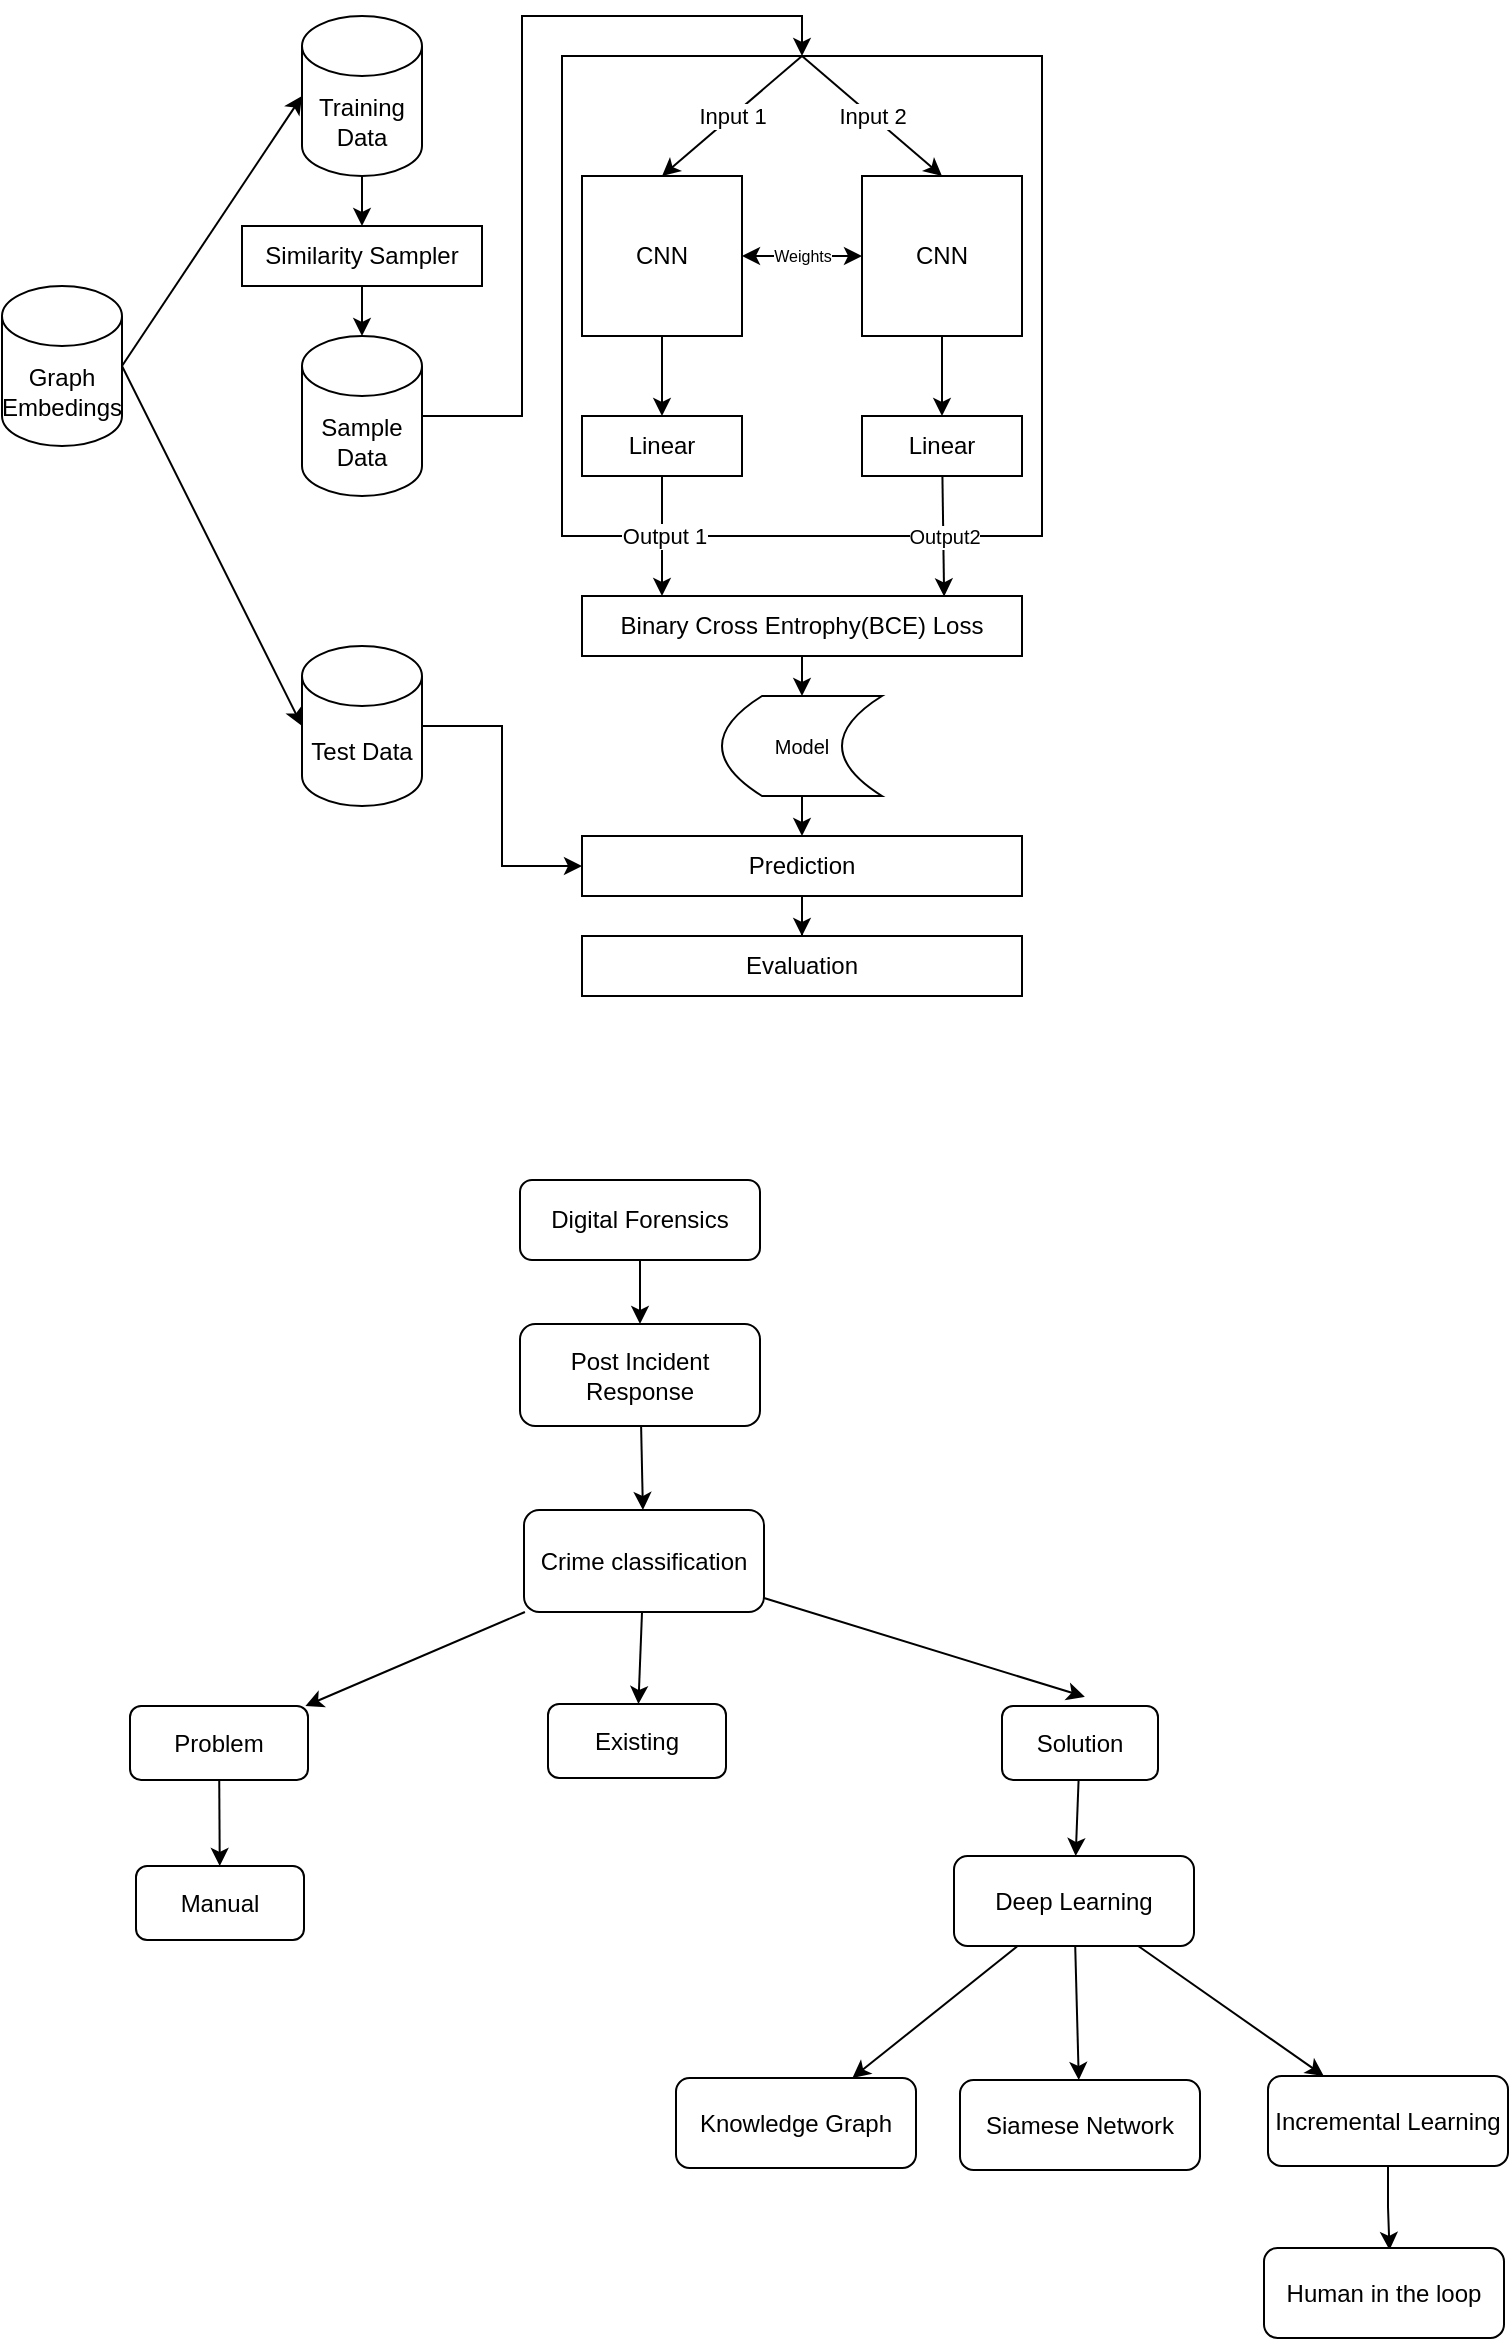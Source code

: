 <mxfile version="14.6.13" type="device"><diagram id="0jvT-e9EUaEum2aLcXPQ" name="Page-1"><mxGraphModel dx="2610" dy="2143" grid="0" gridSize="10" guides="0" tooltips="0" connect="0" arrows="1" fold="1" page="0" pageScale="1" pageWidth="850" pageHeight="1100" math="0" shadow="0"><root><mxCell id="0"/><mxCell id="1" parent="0"/><mxCell id="9_3_k8sSLZMOCJXoKVio-27" style="edgeStyle=none;rounded=0;orthogonalLoop=1;jettySize=auto;html=1;" parent="1" source="9_3_k8sSLZMOCJXoKVio-1" target="9_3_k8sSLZMOCJXoKVio-25" edge="1"><mxGeometry relative="1" as="geometry"/></mxCell><mxCell id="9_3_k8sSLZMOCJXoKVio-1" value="Digital Forensics" style="rounded=1;whiteSpace=wrap;html=1;" parent="1" vertex="1"><mxGeometry x="-228" y="-130" width="120" height="40" as="geometry"/></mxCell><mxCell id="9_3_k8sSLZMOCJXoKVio-18" style="edgeStyle=none;rounded=0;orthogonalLoop=1;jettySize=auto;html=1;entryX=0.531;entryY=-0.124;entryDx=0;entryDy=0;entryPerimeter=0;" parent="1" source="9_3_k8sSLZMOCJXoKVio-2" target="9_3_k8sSLZMOCJXoKVio-4" edge="1"><mxGeometry relative="1" as="geometry"/></mxCell><mxCell id="9_3_k8sSLZMOCJXoKVio-20" style="edgeStyle=none;rounded=0;orthogonalLoop=1;jettySize=auto;html=1;" parent="1" source="9_3_k8sSLZMOCJXoKVio-2" target="9_3_k8sSLZMOCJXoKVio-6" edge="1"><mxGeometry relative="1" as="geometry"/></mxCell><mxCell id="9_3_k8sSLZMOCJXoKVio-2" value="Crime classification" style="rounded=1;whiteSpace=wrap;html=1;" parent="1" vertex="1"><mxGeometry x="-226" y="35" width="120" height="51" as="geometry"/></mxCell><mxCell id="9_3_k8sSLZMOCJXoKVio-3" value="Knowledge Graph" style="rounded=1;whiteSpace=wrap;html=1;" parent="1" vertex="1"><mxGeometry x="-150" y="319" width="120" height="45" as="geometry"/></mxCell><mxCell id="9_3_k8sSLZMOCJXoKVio-16" style="edgeStyle=none;rounded=0;orthogonalLoop=1;jettySize=auto;html=1;" parent="1" source="9_3_k8sSLZMOCJXoKVio-4" target="9_3_k8sSLZMOCJXoKVio-8" edge="1"><mxGeometry relative="1" as="geometry"/></mxCell><mxCell id="9_3_k8sSLZMOCJXoKVio-4" value="Solution" style="rounded=1;whiteSpace=wrap;html=1;" parent="1" vertex="1"><mxGeometry x="13" y="133" width="78" height="37" as="geometry"/></mxCell><mxCell id="9_3_k8sSLZMOCJXoKVio-5" value="Manual" style="rounded=1;whiteSpace=wrap;html=1;" parent="1" vertex="1"><mxGeometry x="-420" y="213" width="84" height="37" as="geometry"/></mxCell><mxCell id="9_3_k8sSLZMOCJXoKVio-21" style="edgeStyle=none;rounded=0;orthogonalLoop=1;jettySize=auto;html=1;" parent="1" source="9_3_k8sSLZMOCJXoKVio-2" target="9_3_k8sSLZMOCJXoKVio-7" edge="1"><mxGeometry relative="1" as="geometry"/></mxCell><mxCell id="9_3_k8sSLZMOCJXoKVio-22" style="edgeStyle=none;rounded=0;orthogonalLoop=1;jettySize=auto;html=1;" parent="1" source="9_3_k8sSLZMOCJXoKVio-6" target="9_3_k8sSLZMOCJXoKVio-5" edge="1"><mxGeometry relative="1" as="geometry"/></mxCell><mxCell id="9_3_k8sSLZMOCJXoKVio-6" value="Problem" style="rounded=1;whiteSpace=wrap;html=1;" parent="1" vertex="1"><mxGeometry x="-423" y="133" width="89" height="37" as="geometry"/></mxCell><mxCell id="9_3_k8sSLZMOCJXoKVio-7" value="Existing" style="rounded=1;whiteSpace=wrap;html=1;" parent="1" vertex="1"><mxGeometry x="-214" y="132" width="89" height="37" as="geometry"/></mxCell><mxCell id="9_3_k8sSLZMOCJXoKVio-13" style="rounded=0;orthogonalLoop=1;jettySize=auto;html=1;" parent="1" source="9_3_k8sSLZMOCJXoKVio-8" target="9_3_k8sSLZMOCJXoKVio-10" edge="1"><mxGeometry relative="1" as="geometry"/></mxCell><mxCell id="9_3_k8sSLZMOCJXoKVio-14" style="edgeStyle=none;rounded=0;orthogonalLoop=1;jettySize=auto;html=1;" parent="1" source="9_3_k8sSLZMOCJXoKVio-8" target="9_3_k8sSLZMOCJXoKVio-9" edge="1"><mxGeometry relative="1" as="geometry"/></mxCell><mxCell id="9_3_k8sSLZMOCJXoKVio-15" style="edgeStyle=none;rounded=0;orthogonalLoop=1;jettySize=auto;html=1;" parent="1" source="9_3_k8sSLZMOCJXoKVio-8" target="9_3_k8sSLZMOCJXoKVio-3" edge="1"><mxGeometry relative="1" as="geometry"/></mxCell><mxCell id="9_3_k8sSLZMOCJXoKVio-8" value="Deep Learning" style="rounded=1;whiteSpace=wrap;html=1;" parent="1" vertex="1"><mxGeometry x="-11" y="208" width="120" height="45" as="geometry"/></mxCell><mxCell id="9_3_k8sSLZMOCJXoKVio-9" value="Siamese Network" style="rounded=1;whiteSpace=wrap;html=1;" parent="1" vertex="1"><mxGeometry x="-8" y="320" width="120" height="45" as="geometry"/></mxCell><mxCell id="9_3_k8sSLZMOCJXoKVio-12" style="edgeStyle=orthogonalEdgeStyle;rounded=0;orthogonalLoop=1;jettySize=auto;html=1;entryX=0.523;entryY=0.022;entryDx=0;entryDy=0;entryPerimeter=0;" parent="1" source="9_3_k8sSLZMOCJXoKVio-10" target="9_3_k8sSLZMOCJXoKVio-11" edge="1"><mxGeometry relative="1" as="geometry"/></mxCell><mxCell id="9_3_k8sSLZMOCJXoKVio-10" value="Incremental Learning" style="rounded=1;whiteSpace=wrap;html=1;" parent="1" vertex="1"><mxGeometry x="146" y="318" width="120" height="45" as="geometry"/></mxCell><mxCell id="9_3_k8sSLZMOCJXoKVio-11" value="Human in the loop" style="rounded=1;whiteSpace=wrap;html=1;" parent="1" vertex="1"><mxGeometry x="144" y="404" width="120" height="45" as="geometry"/></mxCell><mxCell id="9_3_k8sSLZMOCJXoKVio-26" style="edgeStyle=none;rounded=0;orthogonalLoop=1;jettySize=auto;html=1;" parent="1" source="9_3_k8sSLZMOCJXoKVio-25" target="9_3_k8sSLZMOCJXoKVio-2" edge="1"><mxGeometry relative="1" as="geometry"/></mxCell><mxCell id="9_3_k8sSLZMOCJXoKVio-25" value="Post Incident Response" style="rounded=1;whiteSpace=wrap;html=1;" parent="1" vertex="1"><mxGeometry x="-228" y="-58" width="120" height="51" as="geometry"/></mxCell><mxCell id="gN9d6ZW1WKlUmRPp1QO9-1" style="edgeStyle=orthogonalEdgeStyle;rounded=0;orthogonalLoop=1;jettySize=auto;html=1;" edge="1" parent="1" source="gN9d6ZW1WKlUmRPp1QO9-2" target="gN9d6ZW1WKlUmRPp1QO9-25"><mxGeometry relative="1" as="geometry"/></mxCell><mxCell id="gN9d6ZW1WKlUmRPp1QO9-2" value="Training Data" style="shape=cylinder3;whiteSpace=wrap;html=1;boundedLbl=1;backgroundOutline=1;size=15;" vertex="1" parent="1"><mxGeometry x="-337" y="-712" width="60" height="80" as="geometry"/></mxCell><mxCell id="gN9d6ZW1WKlUmRPp1QO9-3" style="edgeStyle=orthogonalEdgeStyle;rounded=0;orthogonalLoop=1;jettySize=auto;html=1;entryX=0;entryY=0.5;entryDx=0;entryDy=0;" edge="1" parent="1" source="gN9d6ZW1WKlUmRPp1QO9-4" target="gN9d6ZW1WKlUmRPp1QO9-22"><mxGeometry relative="1" as="geometry"/></mxCell><mxCell id="gN9d6ZW1WKlUmRPp1QO9-4" value="Test Data" style="shape=cylinder3;whiteSpace=wrap;html=1;boundedLbl=1;backgroundOutline=1;size=15;" vertex="1" parent="1"><mxGeometry x="-337" y="-397" width="60" height="80" as="geometry"/></mxCell><mxCell id="gN9d6ZW1WKlUmRPp1QO9-5" style="rounded=0;orthogonalLoop=1;jettySize=auto;html=1;entryX=0;entryY=0.5;entryDx=0;entryDy=0;entryPerimeter=0;fontSize=8;startArrow=none;startFill=0;exitX=1;exitY=0.5;exitDx=0;exitDy=0;exitPerimeter=0;" edge="1" parent="1" source="gN9d6ZW1WKlUmRPp1QO9-7" target="gN9d6ZW1WKlUmRPp1QO9-2"><mxGeometry relative="1" as="geometry"/></mxCell><mxCell id="gN9d6ZW1WKlUmRPp1QO9-6" style="edgeStyle=none;rounded=0;orthogonalLoop=1;jettySize=auto;html=1;exitX=1;exitY=0.5;exitDx=0;exitDy=0;exitPerimeter=0;entryX=0;entryY=0.5;entryDx=0;entryDy=0;entryPerimeter=0;fontSize=8;startArrow=none;startFill=0;" edge="1" parent="1" source="gN9d6ZW1WKlUmRPp1QO9-7" target="gN9d6ZW1WKlUmRPp1QO9-4"><mxGeometry relative="1" as="geometry"/></mxCell><mxCell id="gN9d6ZW1WKlUmRPp1QO9-7" value="Graph Embedings" style="shape=cylinder3;whiteSpace=wrap;html=1;boundedLbl=1;backgroundOutline=1;size=15;" vertex="1" parent="1"><mxGeometry x="-487" y="-577" width="60" height="80" as="geometry"/></mxCell><mxCell id="gN9d6ZW1WKlUmRPp1QO9-8" style="edgeStyle=orthogonalEdgeStyle;rounded=0;orthogonalLoop=1;jettySize=auto;html=1;entryX=0.5;entryY=0;entryDx=0;entryDy=0;fontSize=8;startArrow=none;startFill=0;" edge="1" parent="1" source="gN9d6ZW1WKlUmRPp1QO9-9" target="gN9d6ZW1WKlUmRPp1QO9-10"><mxGeometry relative="1" as="geometry"><Array as="points"><mxPoint x="-227" y="-512"/><mxPoint x="-227" y="-712"/><mxPoint x="-87" y="-712"/></Array></mxGeometry></mxCell><mxCell id="gN9d6ZW1WKlUmRPp1QO9-9" value="Sample Data" style="shape=cylinder3;whiteSpace=wrap;html=1;boundedLbl=1;backgroundOutline=1;size=15;" vertex="1" parent="1"><mxGeometry x="-337" y="-552" width="60" height="80" as="geometry"/></mxCell><mxCell id="gN9d6ZW1WKlUmRPp1QO9-10" value="" style="whiteSpace=wrap;html=1;aspect=fixed;" vertex="1" parent="1"><mxGeometry x="-207" y="-692" width="240" height="240" as="geometry"/></mxCell><mxCell id="gN9d6ZW1WKlUmRPp1QO9-11" style="edgeStyle=orthogonalEdgeStyle;rounded=0;orthogonalLoop=1;jettySize=auto;html=1;entryX=0.5;entryY=0;entryDx=0;entryDy=0;" edge="1" parent="1" source="gN9d6ZW1WKlUmRPp1QO9-14" target="gN9d6ZW1WKlUmRPp1QO9-18"><mxGeometry relative="1" as="geometry"/></mxCell><mxCell id="gN9d6ZW1WKlUmRPp1QO9-12" style="edgeStyle=none;rounded=0;orthogonalLoop=1;jettySize=auto;html=1;startArrow=classic;startFill=1;" edge="1" parent="1" source="gN9d6ZW1WKlUmRPp1QO9-14" target="gN9d6ZW1WKlUmRPp1QO9-16"><mxGeometry relative="1" as="geometry"/></mxCell><mxCell id="gN9d6ZW1WKlUmRPp1QO9-13" value="Weights" style="edgeLabel;html=1;align=center;verticalAlign=middle;resizable=0;points=[];fontSize=8;" vertex="1" connectable="0" parent="gN9d6ZW1WKlUmRPp1QO9-12"><mxGeometry x="0.255" y="-1" relative="1" as="geometry"><mxPoint x="-8" y="-1" as="offset"/></mxGeometry></mxCell><mxCell id="gN9d6ZW1WKlUmRPp1QO9-14" value="CNN" style="whiteSpace=wrap;html=1;aspect=fixed;" vertex="1" parent="1"><mxGeometry x="-197" y="-632" width="80" height="80" as="geometry"/></mxCell><mxCell id="gN9d6ZW1WKlUmRPp1QO9-15" style="edgeStyle=none;rounded=0;orthogonalLoop=1;jettySize=auto;html=1;entryX=0.5;entryY=0;entryDx=0;entryDy=0;fontSize=8;startArrow=none;startFill=0;" edge="1" parent="1" source="gN9d6ZW1WKlUmRPp1QO9-16" target="gN9d6ZW1WKlUmRPp1QO9-29"><mxGeometry relative="1" as="geometry"/></mxCell><mxCell id="gN9d6ZW1WKlUmRPp1QO9-16" value="CNN" style="whiteSpace=wrap;html=1;aspect=fixed;" vertex="1" parent="1"><mxGeometry x="-57" y="-632" width="80" height="80" as="geometry"/></mxCell><mxCell id="gN9d6ZW1WKlUmRPp1QO9-17" value="Output 1" style="edgeStyle=orthogonalEdgeStyle;rounded=0;orthogonalLoop=1;jettySize=auto;html=1;" edge="1" parent="1" source="gN9d6ZW1WKlUmRPp1QO9-18"><mxGeometry relative="1" as="geometry"><mxPoint x="-157" y="-422" as="targetPoint"/></mxGeometry></mxCell><mxCell id="gN9d6ZW1WKlUmRPp1QO9-18" value="Linear" style="rounded=0;whiteSpace=wrap;html=1;" vertex="1" parent="1"><mxGeometry x="-197" y="-512" width="80" height="30" as="geometry"/></mxCell><mxCell id="gN9d6ZW1WKlUmRPp1QO9-19" style="edgeStyle=none;rounded=0;orthogonalLoop=1;jettySize=auto;html=1;entryX=0.5;entryY=0;entryDx=0;entryDy=0;fontSize=8;startArrow=none;startFill=0;" edge="1" parent="1" source="gN9d6ZW1WKlUmRPp1QO9-20" target="gN9d6ZW1WKlUmRPp1QO9-31"><mxGeometry relative="1" as="geometry"/></mxCell><mxCell id="gN9d6ZW1WKlUmRPp1QO9-20" value="Binary Cross Entrophy(BCE) Loss" style="rounded=0;whiteSpace=wrap;html=1;" vertex="1" parent="1"><mxGeometry x="-197" y="-422" width="220" height="30" as="geometry"/></mxCell><mxCell id="gN9d6ZW1WKlUmRPp1QO9-21" style="edgeStyle=orthogonalEdgeStyle;rounded=0;orthogonalLoop=1;jettySize=auto;html=1;entryX=0.5;entryY=0;entryDx=0;entryDy=0;" edge="1" parent="1" source="gN9d6ZW1WKlUmRPp1QO9-22" target="gN9d6ZW1WKlUmRPp1QO9-23"><mxGeometry relative="1" as="geometry"/></mxCell><mxCell id="gN9d6ZW1WKlUmRPp1QO9-22" value="Prediction" style="rounded=0;whiteSpace=wrap;html=1;" vertex="1" parent="1"><mxGeometry x="-197" y="-302" width="220" height="30" as="geometry"/></mxCell><mxCell id="gN9d6ZW1WKlUmRPp1QO9-23" value="Evaluation" style="rounded=0;whiteSpace=wrap;html=1;" vertex="1" parent="1"><mxGeometry x="-197" y="-252" width="220" height="30" as="geometry"/></mxCell><mxCell id="gN9d6ZW1WKlUmRPp1QO9-24" style="edgeStyle=orthogonalEdgeStyle;rounded=0;orthogonalLoop=1;jettySize=auto;html=1;entryX=0.5;entryY=0;entryDx=0;entryDy=0;entryPerimeter=0;" edge="1" parent="1" source="gN9d6ZW1WKlUmRPp1QO9-25" target="gN9d6ZW1WKlUmRPp1QO9-9"><mxGeometry relative="1" as="geometry"/></mxCell><mxCell id="gN9d6ZW1WKlUmRPp1QO9-25" value="Similarity Sampler" style="rounded=0;whiteSpace=wrap;html=1;" vertex="1" parent="1"><mxGeometry x="-367" y="-607" width="120" height="30" as="geometry"/></mxCell><mxCell id="gN9d6ZW1WKlUmRPp1QO9-26" value="Input 1" style="rounded=0;orthogonalLoop=1;jettySize=auto;html=1;exitX=0.5;exitY=0;exitDx=0;exitDy=0;entryX=0.5;entryY=0;entryDx=0;entryDy=0;" edge="1" parent="1" source="gN9d6ZW1WKlUmRPp1QO9-10" target="gN9d6ZW1WKlUmRPp1QO9-14"><mxGeometry relative="1" as="geometry"/></mxCell><mxCell id="gN9d6ZW1WKlUmRPp1QO9-27" value="Input 2" style="rounded=0;orthogonalLoop=1;jettySize=auto;html=1;exitX=0.5;exitY=0;exitDx=0;exitDy=0;entryX=0.5;entryY=0;entryDx=0;entryDy=0;" edge="1" parent="1" source="gN9d6ZW1WKlUmRPp1QO9-10" target="gN9d6ZW1WKlUmRPp1QO9-16"><mxGeometry relative="1" as="geometry"><mxPoint x="-77.0" y="-682" as="sourcePoint"/><mxPoint x="-147.0" y="-622" as="targetPoint"/></mxGeometry></mxCell><mxCell id="gN9d6ZW1WKlUmRPp1QO9-28" value="&lt;font style=&quot;font-size: 10px&quot;&gt;Output2&lt;/font&gt;" style="edgeStyle=none;rounded=0;orthogonalLoop=1;jettySize=auto;html=1;entryX=0.823;entryY=0.007;entryDx=0;entryDy=0;entryPerimeter=0;fontSize=8;startArrow=none;startFill=0;" edge="1" parent="1" source="gN9d6ZW1WKlUmRPp1QO9-29" target="gN9d6ZW1WKlUmRPp1QO9-20"><mxGeometry relative="1" as="geometry"/></mxCell><mxCell id="gN9d6ZW1WKlUmRPp1QO9-29" value="Linear" style="rounded=0;whiteSpace=wrap;html=1;" vertex="1" parent="1"><mxGeometry x="-57" y="-512" width="80" height="30" as="geometry"/></mxCell><mxCell id="gN9d6ZW1WKlUmRPp1QO9-30" style="edgeStyle=none;rounded=0;orthogonalLoop=1;jettySize=auto;html=1;fontSize=8;startArrow=none;startFill=0;" edge="1" parent="1" source="gN9d6ZW1WKlUmRPp1QO9-31" target="gN9d6ZW1WKlUmRPp1QO9-22"><mxGeometry relative="1" as="geometry"/></mxCell><mxCell id="gN9d6ZW1WKlUmRPp1QO9-31" value="&lt;font style=&quot;font-size: 10px&quot;&gt;Model&lt;/font&gt;" style="shape=dataStorage;whiteSpace=wrap;html=1;fixedSize=1;fontSize=8;" vertex="1" parent="1"><mxGeometry x="-127" y="-372" width="80" height="50" as="geometry"/></mxCell></root></mxGraphModel></diagram></mxfile>